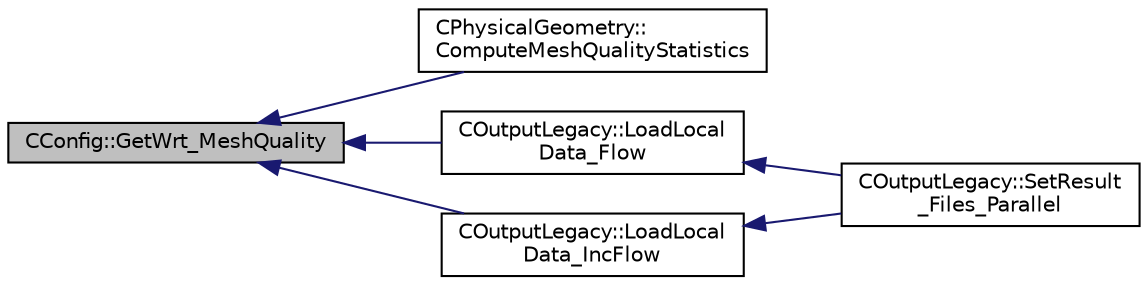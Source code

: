 digraph "CConfig::GetWrt_MeshQuality"
{
  edge [fontname="Helvetica",fontsize="10",labelfontname="Helvetica",labelfontsize="10"];
  node [fontname="Helvetica",fontsize="10",shape=record];
  rankdir="LR";
  Node13839 [label="CConfig::GetWrt_MeshQuality",height=0.2,width=0.4,color="black", fillcolor="grey75", style="filled", fontcolor="black"];
  Node13839 -> Node13840 [dir="back",color="midnightblue",fontsize="10",style="solid",fontname="Helvetica"];
  Node13840 [label="CPhysicalGeometry::\lComputeMeshQualityStatistics",height=0.2,width=0.4,color="black", fillcolor="white", style="filled",URL="$class_c_physical_geometry.html#a7766e59123964eb4072a7a4b352c1260",tooltip="Compute 3 grid quality metrics: orthogonality angle, dual cell aspect ratio, and dual cell volume rat..."];
  Node13839 -> Node13841 [dir="back",color="midnightblue",fontsize="10",style="solid",fontname="Helvetica"];
  Node13841 [label="COutputLegacy::LoadLocal\lData_Flow",height=0.2,width=0.4,color="black", fillcolor="white", style="filled",URL="$class_c_output_legacy.html#a83e5de863b29fe3a222074d93d696d57",tooltip="Load the desired solution data into a structure used for parallel reordering and output file writing ..."];
  Node13841 -> Node13842 [dir="back",color="midnightblue",fontsize="10",style="solid",fontname="Helvetica"];
  Node13842 [label="COutputLegacy::SetResult\l_Files_Parallel",height=0.2,width=0.4,color="black", fillcolor="white", style="filled",URL="$class_c_output_legacy.html#a9e7832982d8237df4df455b027fd203b",tooltip="Writes and organizes the all the output files, except the history one, for parallel computations..."];
  Node13839 -> Node13843 [dir="back",color="midnightblue",fontsize="10",style="solid",fontname="Helvetica"];
  Node13843 [label="COutputLegacy::LoadLocal\lData_IncFlow",height=0.2,width=0.4,color="black", fillcolor="white", style="filled",URL="$class_c_output_legacy.html#a2d955089c8894a2eb795970f06e7900d",tooltip="Load the desired solution data into a structure used for parallel reordering and output file writing ..."];
  Node13843 -> Node13842 [dir="back",color="midnightblue",fontsize="10",style="solid",fontname="Helvetica"];
}
